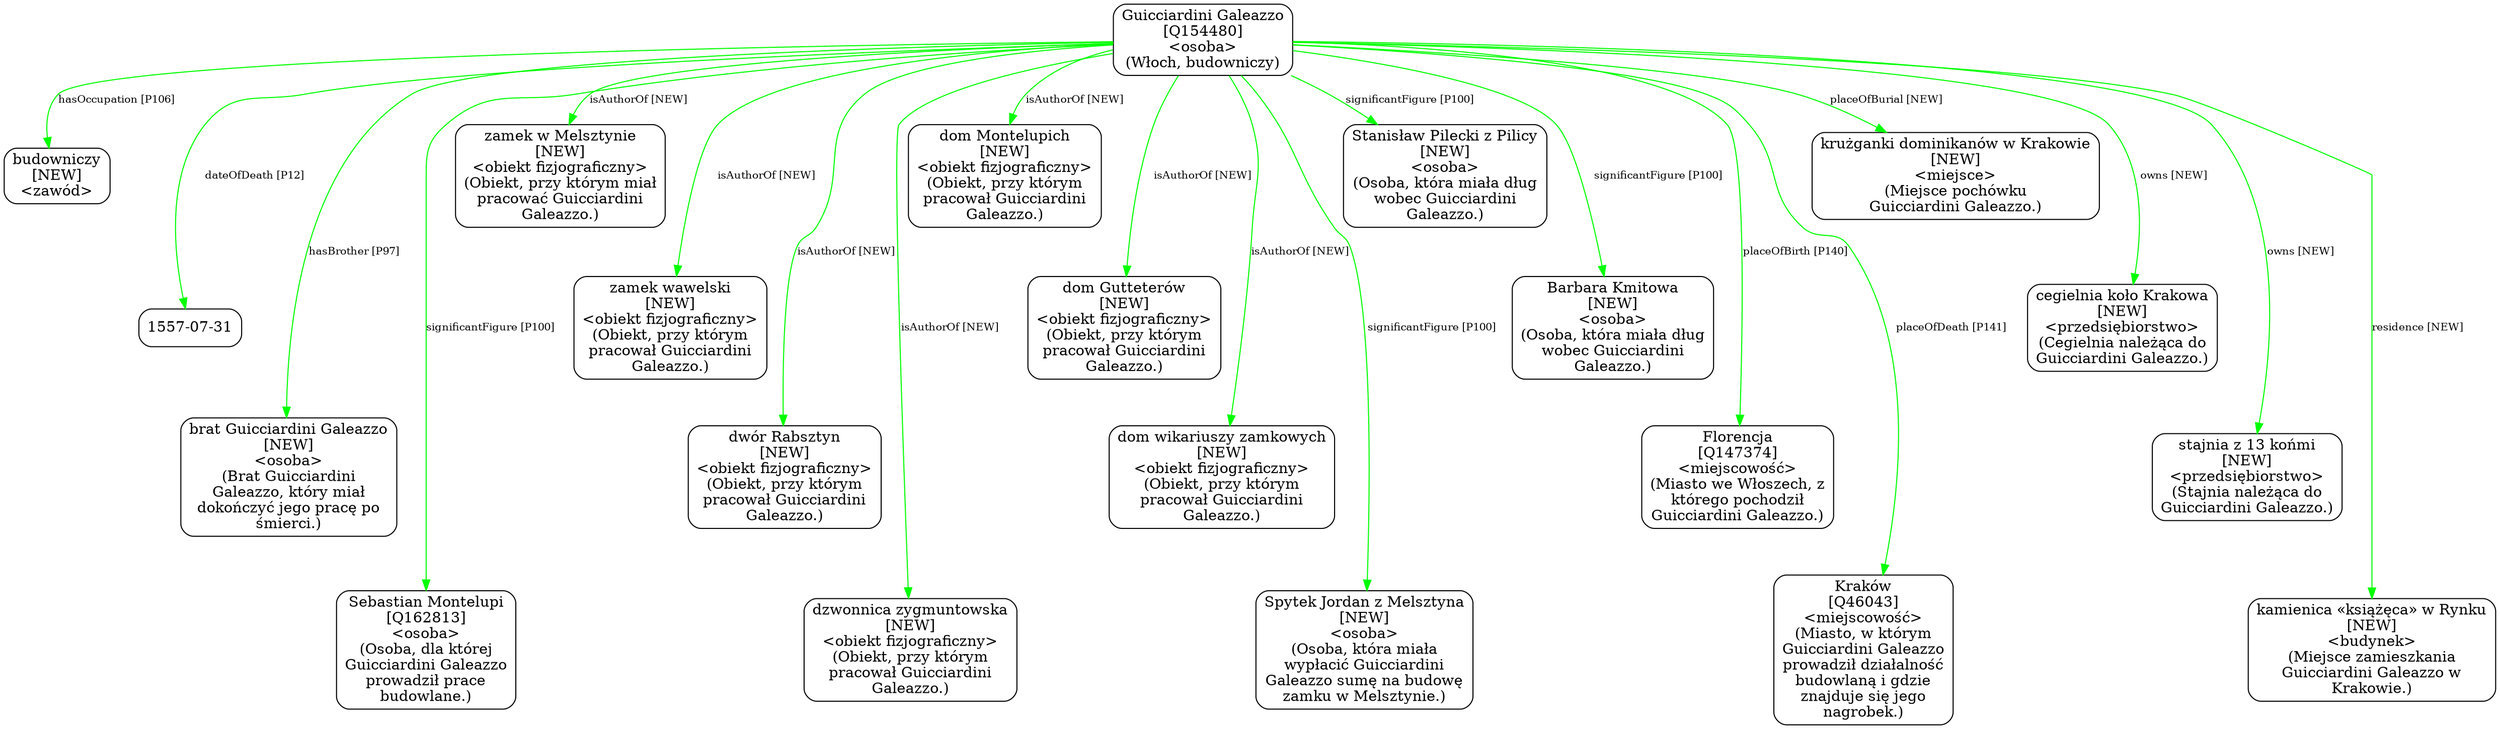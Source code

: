 digraph {
	node [shape=box,
		style=rounded
	];
	edge [fontsize=10];
	"Guicciardini Galeazzo
[Q154480]
<osoba>
(Włoch, budowniczy)"	[color=black,
		label="Guicciardini Galeazzo
[Q154480]
<osoba>
(Włoch, budowniczy)"];
	"Guicciardini Galeazzo
[Q154480]
<osoba>
(Włoch, budowniczy)" -> "budowniczy
[NEW]
<zawód>"	[color=green,
		label="hasOccupation [P106]",
		minlen=1];
	"Guicciardini Galeazzo
[Q154480]
<osoba>
(Włoch, budowniczy)" -> "1557-07-31"	[color=green,
		label="dateOfDeath [P12]",
		minlen=2];
	"Guicciardini Galeazzo
[Q154480]
<osoba>
(Włoch, budowniczy)" -> "brat Guicciardini Galeazzo
[NEW]
<osoba>
(Brat Guicciardini
Galeazzo, który miał
dokończyć jego pracę po
śmierci.)"	[color=green,
		label="hasBrother [P97]",
		minlen=3];
	"Guicciardini Galeazzo
[Q154480]
<osoba>
(Włoch, budowniczy)" -> "Sebastian Montelupi
[Q162813]
<osoba>
(Osoba, dla której
Guicciardini Galeazzo
prowadził prace
budowlane.)"	[color=green,
		label="significantFigure [P100]",
		minlen=4];
	"Guicciardini Galeazzo
[Q154480]
<osoba>
(Włoch, budowniczy)" -> "zamek w Melsztynie
[NEW]
<obiekt fizjograficzny>
(Obiekt, przy którym miał
pracować Guicciardini
Galeazzo.)"	[color=green,
		label="isAuthorOf [NEW]",
		minlen=1];
	"Guicciardini Galeazzo
[Q154480]
<osoba>
(Włoch, budowniczy)" -> "zamek wawelski
[NEW]
<obiekt fizjograficzny>
(Obiekt, przy którym
pracował Guicciardini
Galeazzo.)"	[color=green,
		label="isAuthorOf [NEW]",
		minlen=2];
	"Guicciardini Galeazzo
[Q154480]
<osoba>
(Włoch, budowniczy)" -> "dwór Rabsztyn
[NEW]
<obiekt fizjograficzny>
(Obiekt, przy którym
pracował Guicciardini
Galeazzo.)"	[color=green,
		label="isAuthorOf [NEW]",
		minlen=3];
	"Guicciardini Galeazzo
[Q154480]
<osoba>
(Włoch, budowniczy)" -> "dzwonnica zygmuntowska
[NEW]
<obiekt fizjograficzny>
(Obiekt, przy którym
pracował Guicciardini
Galeazzo.)"	[color=green,
		label="isAuthorOf [NEW]",
		minlen=4];
	"Guicciardini Galeazzo
[Q154480]
<osoba>
(Włoch, budowniczy)" -> "dom Montelupich
[NEW]
<obiekt fizjograficzny>
(Obiekt, przy którym
pracował Guicciardini
Galeazzo.)"	[color=green,
		label="isAuthorOf [NEW]",
		minlen=1];
	"Guicciardini Galeazzo
[Q154480]
<osoba>
(Włoch, budowniczy)" -> "dom Gutteterów
[NEW]
<obiekt fizjograficzny>
(Obiekt, przy którym
pracował Guicciardini
Galeazzo.)"	[color=green,
		label="isAuthorOf [NEW]",
		minlen=2];
	"Guicciardini Galeazzo
[Q154480]
<osoba>
(Włoch, budowniczy)" -> "dom wikariuszy zamkowych
[NEW]
<obiekt fizjograficzny>
(Obiekt, przy którym
pracował Guicciardini
Galeazzo.)"	[color=green,
		label="isAuthorOf [NEW]",
		minlen=3];
	"Guicciardini Galeazzo
[Q154480]
<osoba>
(Włoch, budowniczy)" -> "Spytek Jordan z Melsztyna
[NEW]
<osoba>
(Osoba, która miała
wypłacić Guicciardini
Galeazzo sumę na budowę
zamku w Melsztynie.)"	[color=green,
		label="significantFigure [P100]",
		minlen=4];
	"Guicciardini Galeazzo
[Q154480]
<osoba>
(Włoch, budowniczy)" -> "Stanisław Pilecki z Pilicy
[NEW]
<osoba>
(Osoba, która miała dług
wobec Guicciardini
Galeazzo.)"	[color=green,
		label="significantFigure [P100]",
		minlen=1];
	"Guicciardini Galeazzo
[Q154480]
<osoba>
(Włoch, budowniczy)" -> "Barbara Kmitowa
[NEW]
<osoba>
(Osoba, która miała dług
wobec Guicciardini
Galeazzo.)"	[color=green,
		label="significantFigure [P100]",
		minlen=2];
	"Guicciardini Galeazzo
[Q154480]
<osoba>
(Włoch, budowniczy)" -> "Florencja
[Q147374]
<miejscowość>
(Miasto we Włoszech, z
którego pochodził
Guicciardini Galeazzo.)"	[color=green,
		label="placeOfBirth [P140]",
		minlen=3];
	"Guicciardini Galeazzo
[Q154480]
<osoba>
(Włoch, budowniczy)" -> "Kraków
[Q46043]
<miejscowość>
(Miasto, w którym
Guicciardini Galeazzo
prowadził działalność
budowlaną i gdzie
znajduje \
się jego
nagrobek.)"	[color=green,
		label="placeOfDeath [P141]",
		minlen=4];
	"Guicciardini Galeazzo
[Q154480]
<osoba>
(Włoch, budowniczy)" -> "krużganki dominikanów w Krakowie
[NEW]
<miejsce>
(Miejsce pochówku
Guicciardini Galeazzo.)"	[color=green,
		label="placeOfBurial [NEW]",
		minlen=1];
	"Guicciardini Galeazzo
[Q154480]
<osoba>
(Włoch, budowniczy)" -> "cegielnia koło Krakowa
[NEW]
<przedsiębiorstwo>
(Cegielnia należąca do
Guicciardini Galeazzo.)"	[color=green,
		label="owns [NEW]",
		minlen=2];
	"Guicciardini Galeazzo
[Q154480]
<osoba>
(Włoch, budowniczy)" -> "stajnia z 13 końmi
[NEW]
<przedsiębiorstwo>
(Stajnia należąca do
Guicciardini Galeazzo.)"	[color=green,
		label="owns [NEW]",
		minlen=3];
	"Guicciardini Galeazzo
[Q154480]
<osoba>
(Włoch, budowniczy)" -> "kamienica «książęca» w Rynku
[NEW]
<budynek>
(Miejsce zamieszkania
Guicciardini Galeazzo w
Krakowie.)"	[color=green,
		label="residence [NEW]",
		minlen=4];
}
